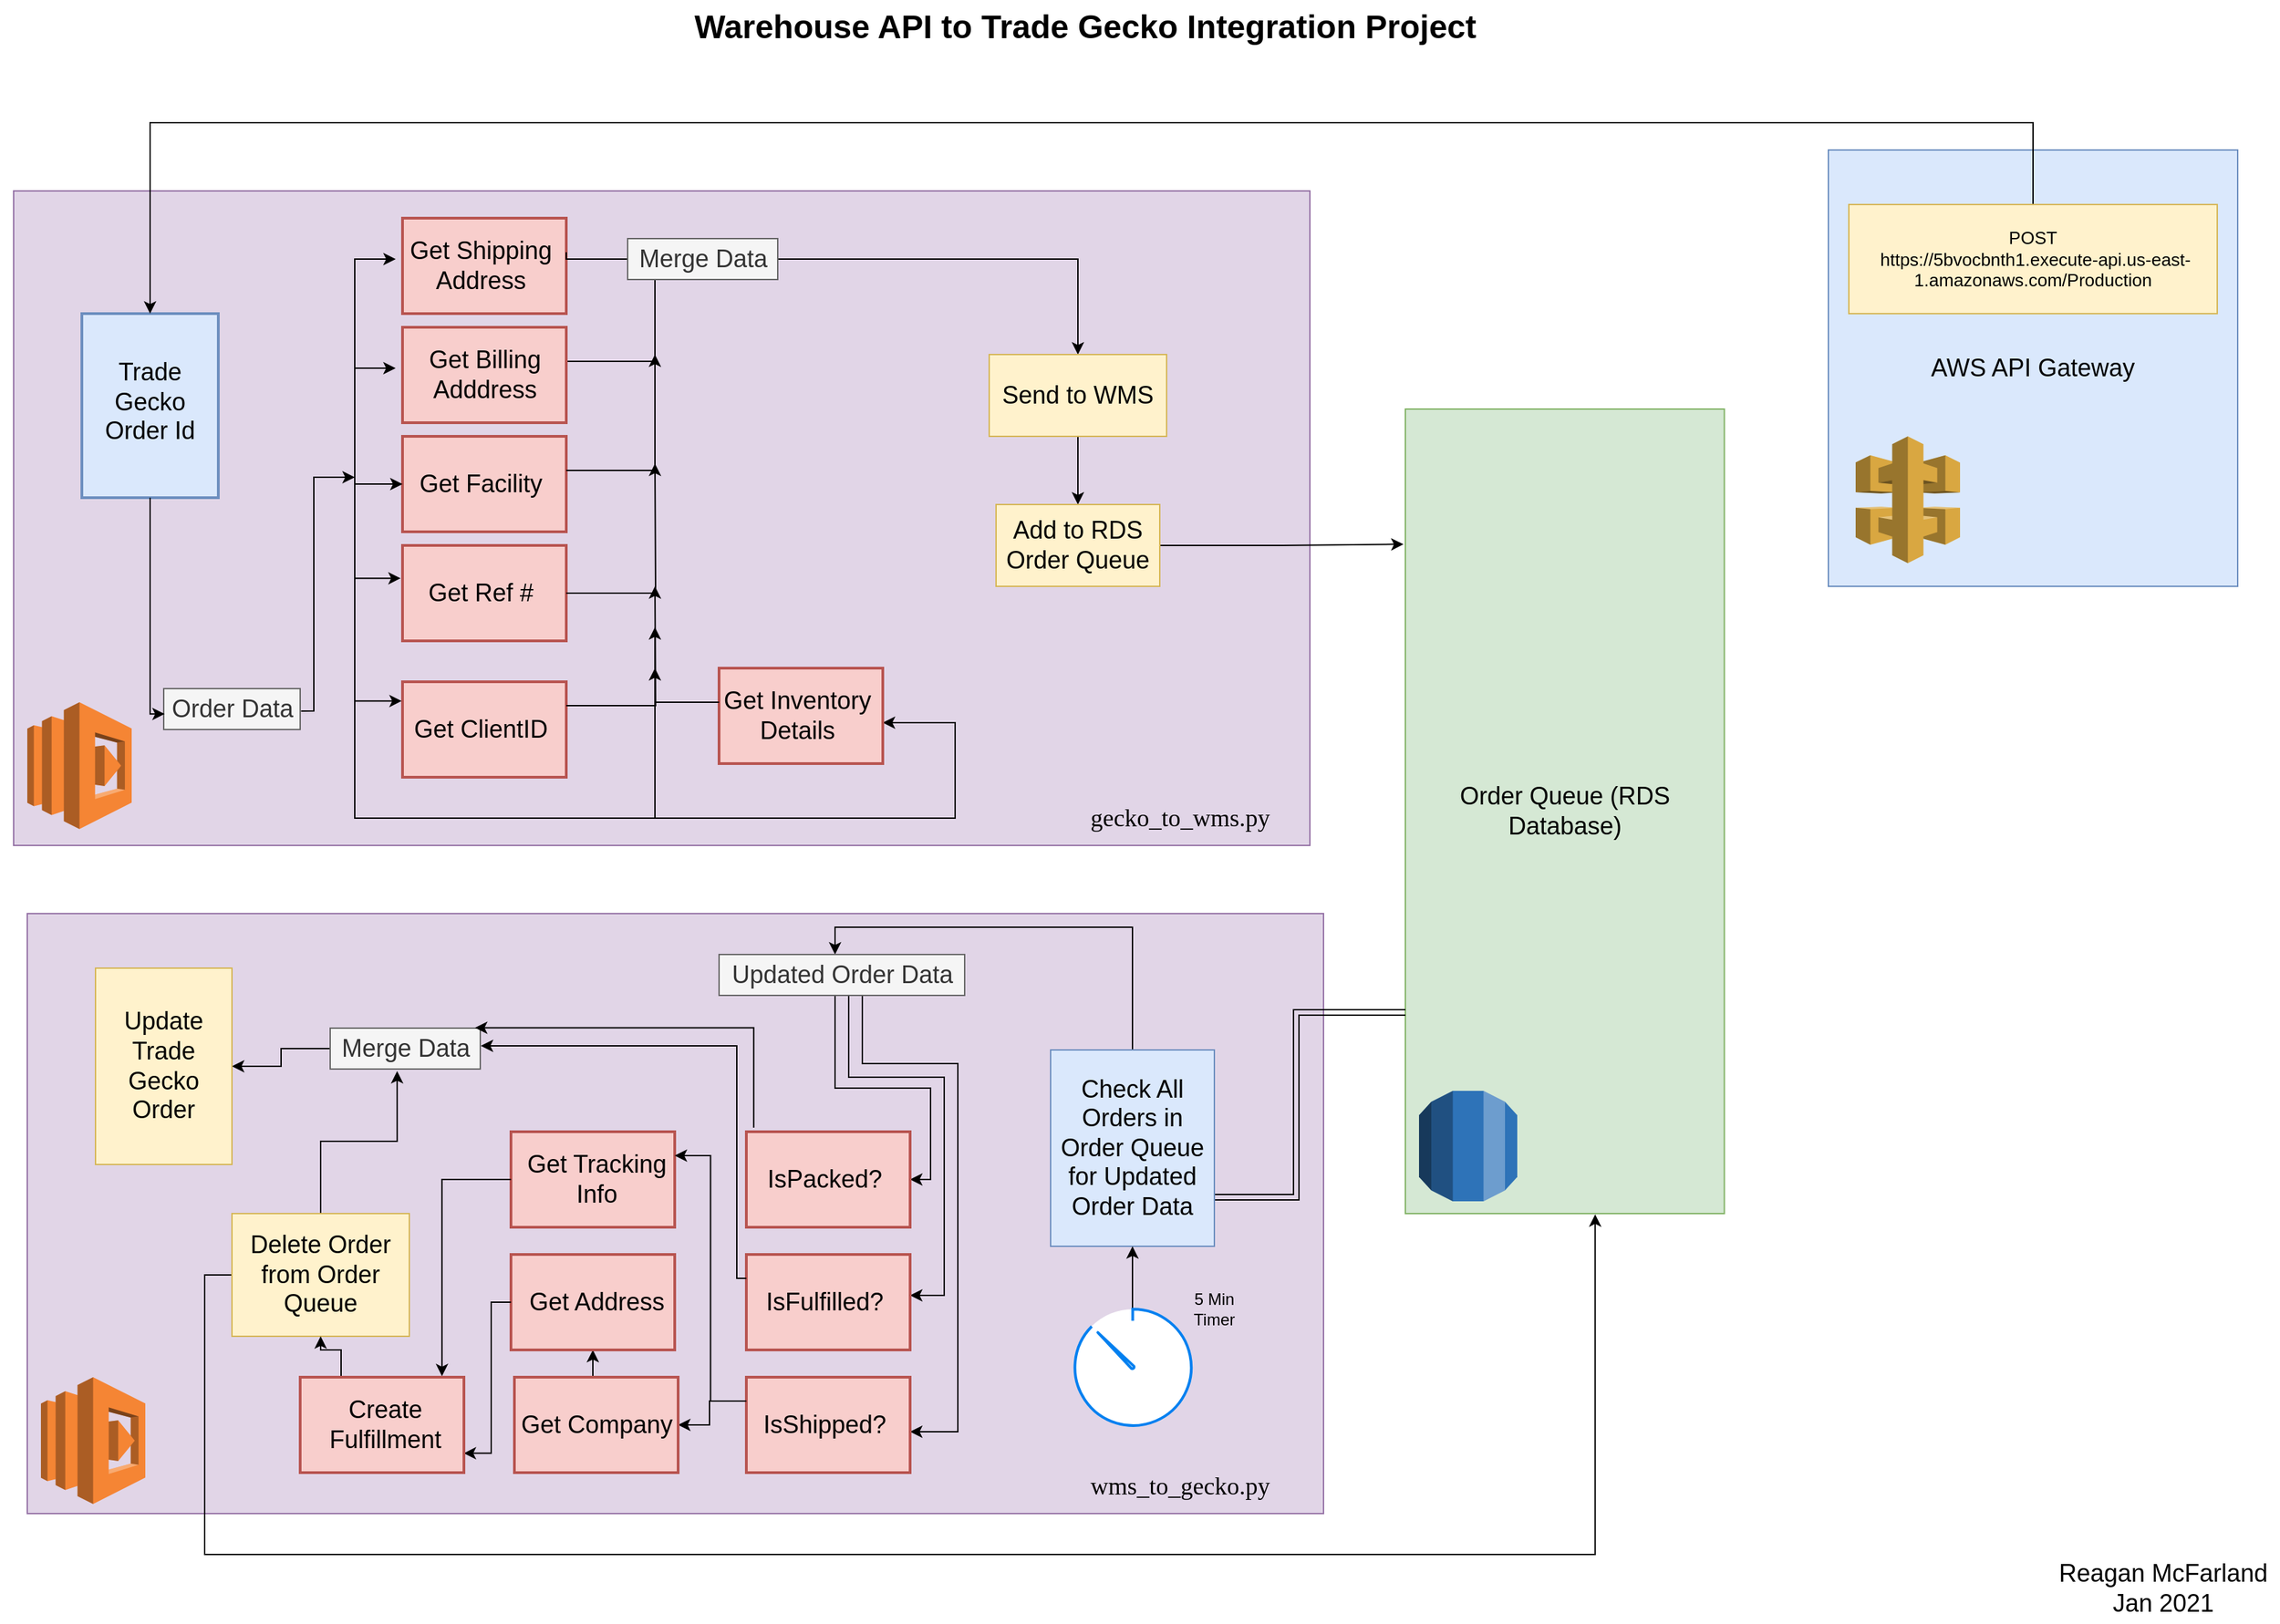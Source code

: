 <mxfile version="14.2.7" type="github">
  <diagram name="Page-1" id="74b105a0-9070-1c63-61bc-23e55f88626e">
    <mxGraphModel dx="2717" dy="1424" grid="1" gridSize="10" guides="1" tooltips="1" connect="1" arrows="1" fold="1" page="1" pageScale="1.5" pageWidth="1169" pageHeight="826" background="none" math="0" shadow="0">
      <root>
        <mxCell id="0" style=";html=1;" />
        <mxCell id="1" style=";html=1;" parent="0" />
        <mxCell id="s6PGtX4vNR4OUTEf41oU-1" value="&lt;font style=&quot;font-size: 18px&quot;&gt;AWS API Gateway&lt;/font&gt;" style="rounded=0;whiteSpace=wrap;html=1;fillColor=#dae8fc;strokeColor=#6c8ebf;" parent="1" vertex="1">
          <mxGeometry x="1420" y="150" width="300" height="320" as="geometry" />
        </mxCell>
        <mxCell id="TxjUfdbYysOVmEJLw3QY-95" value="" style="rounded=0;whiteSpace=wrap;html=1;fontSize=18;fillColor=#e1d5e7;strokeColor=#9673a6;" parent="1" vertex="1">
          <mxGeometry x="90" y="180" width="950" height="480" as="geometry" />
        </mxCell>
        <mxCell id="TxjUfdbYysOVmEJLw3QY-94" value="" style="rounded=0;whiteSpace=wrap;html=1;fontSize=18;fillColor=#e1d5e7;strokeColor=#9673a6;" parent="1" vertex="1">
          <mxGeometry x="100" y="710" width="950" height="440" as="geometry" />
        </mxCell>
        <mxCell id="10b056a9c633e61c-30" value="Warehouse API to Trade Gecko Integration Project" style="text;strokeColor=none;fillColor=none;html=1;fontSize=24;fontStyle=1;verticalAlign=middle;align=center;" parent="1" vertex="1">
          <mxGeometry x="80" y="40" width="1590" height="40" as="geometry" />
        </mxCell>
        <mxCell id="TxjUfdbYysOVmEJLw3QY-3" value="" style="group;fillColor=#dae8fc;strokeColor=#6c8ebf;" parent="1" vertex="1" connectable="0">
          <mxGeometry x="140" y="270" width="100" height="135" as="geometry" />
        </mxCell>
        <mxCell id="TxjUfdbYysOVmEJLw3QY-1" value="" style="strokeWidth=2;dashed=0;align=center;fontSize=18;shape=rect;fillColor=#dae8fc;verticalLabelPosition=bottom;verticalAlign=top;strokeColor=#6c8ebf;" parent="TxjUfdbYysOVmEJLw3QY-3" vertex="1">
          <mxGeometry width="100" height="135" as="geometry" />
        </mxCell>
        <mxCell id="TxjUfdbYysOVmEJLw3QY-2" value="Trade Gecko Order Id" style="text;html=1;strokeColor=none;fillColor=none;align=center;verticalAlign=middle;whiteSpace=wrap;rounded=0;fontSize=18;" parent="TxjUfdbYysOVmEJLw3QY-3" vertex="1">
          <mxGeometry y="50" width="100" height="30" as="geometry" />
        </mxCell>
        <mxCell id="TxjUfdbYysOVmEJLw3QY-8" value="" style="group" parent="1" vertex="1" connectable="0">
          <mxGeometry x="370" y="200" width="125" height="70" as="geometry" />
        </mxCell>
        <mxCell id="TxjUfdbYysOVmEJLw3QY-5" value="" style="strokeWidth=2;dashed=0;align=center;fontSize=8;shape=rect;fillColor=#f8cecc;verticalLabelPosition=bottom;verticalAlign=top;strokeColor=#b85450;" parent="TxjUfdbYysOVmEJLw3QY-8" vertex="1">
          <mxGeometry x="5" width="120" height="70" as="geometry" />
        </mxCell>
        <mxCell id="TxjUfdbYysOVmEJLw3QY-7" value="Get Shipping Address" style="text;html=1;strokeColor=none;fillColor=none;align=center;verticalAlign=middle;whiteSpace=wrap;rounded=0;fontSize=18;" parent="TxjUfdbYysOVmEJLw3QY-8" vertex="1">
          <mxGeometry y="25" width="125" height="20" as="geometry" />
        </mxCell>
        <mxCell id="TxjUfdbYysOVmEJLw3QY-13" value="" style="group" parent="1" vertex="1" connectable="0">
          <mxGeometry x="370" y="360" width="125" height="70" as="geometry" />
        </mxCell>
        <mxCell id="TxjUfdbYysOVmEJLw3QY-14" value="" style="strokeWidth=2;dashed=0;align=center;fontSize=8;shape=rect;fillColor=#f8cecc;verticalLabelPosition=bottom;verticalAlign=top;strokeColor=#b85450;" parent="TxjUfdbYysOVmEJLw3QY-13" vertex="1">
          <mxGeometry x="5" width="120" height="70" as="geometry" />
        </mxCell>
        <mxCell id="TxjUfdbYysOVmEJLw3QY-15" value="Get Facility" style="text;html=1;strokeColor=none;fillColor=none;align=center;verticalAlign=middle;whiteSpace=wrap;rounded=0;fontSize=18;" parent="TxjUfdbYysOVmEJLw3QY-13" vertex="1">
          <mxGeometry y="25" width="125" height="20" as="geometry" />
        </mxCell>
        <mxCell id="TxjUfdbYysOVmEJLw3QY-18" value="" style="group" parent="1" vertex="1" connectable="0">
          <mxGeometry x="370" y="440" width="125" height="70" as="geometry" />
        </mxCell>
        <mxCell id="TxjUfdbYysOVmEJLw3QY-19" value="" style="strokeWidth=2;dashed=0;align=center;fontSize=8;shape=rect;fillColor=#f8cecc;verticalLabelPosition=bottom;verticalAlign=top;strokeColor=#b85450;" parent="TxjUfdbYysOVmEJLw3QY-18" vertex="1">
          <mxGeometry x="5" width="120" height="70" as="geometry" />
        </mxCell>
        <mxCell id="TxjUfdbYysOVmEJLw3QY-20" value="Get Ref #" style="text;html=1;strokeColor=none;fillColor=none;align=center;verticalAlign=middle;whiteSpace=wrap;rounded=0;fontSize=18;" parent="TxjUfdbYysOVmEJLw3QY-18" vertex="1">
          <mxGeometry y="25" width="125" height="20" as="geometry" />
        </mxCell>
        <mxCell id="TxjUfdbYysOVmEJLw3QY-21" value="" style="group" parent="1" vertex="1" connectable="0">
          <mxGeometry x="500" y="540" width="1020" height="400" as="geometry" />
        </mxCell>
        <mxCell id="TxjUfdbYysOVmEJLw3QY-22" value="" style="strokeWidth=2;dashed=0;align=center;fontSize=8;shape=rect;fillColor=#f8cecc;verticalLabelPosition=bottom;verticalAlign=top;strokeColor=#b85450;" parent="TxjUfdbYysOVmEJLw3QY-21" vertex="1">
          <mxGeometry x="-125" width="120" height="70" as="geometry" />
        </mxCell>
        <mxCell id="TxjUfdbYysOVmEJLw3QY-23" value="Get ClientID" style="text;html=1;strokeColor=none;fillColor=none;align=center;verticalAlign=middle;whiteSpace=wrap;rounded=0;fontSize=18;" parent="TxjUfdbYysOVmEJLw3QY-21" vertex="1">
          <mxGeometry x="-130" y="25" width="125" height="20" as="geometry" />
        </mxCell>
        <mxCell id="nyMqHNhdqx7kvh5XnfFn-3" style="edgeStyle=orthogonalEdgeStyle;rounded=0;orthogonalLoop=1;jettySize=auto;html=1;fontSize=18;entryX=1;entryY=0.75;entryDx=0;entryDy=0;" parent="TxjUfdbYysOVmEJLw3QY-21" target="nyMqHNhdqx7kvh5XnfFn-2" edge="1">
          <mxGeometry relative="1" as="geometry">
            <mxPoint x="280" y="80" as="targetPoint" />
            <mxPoint x="60" y="90" as="sourcePoint" />
            <Array as="points">
              <mxPoint x="60" y="100" />
              <mxPoint x="280" y="100" />
              <mxPoint x="280" y="30" />
            </Array>
          </mxGeometry>
        </mxCell>
        <mxCell id="TxjUfdbYysOVmEJLw3QY-46" value="Order Queue (RDS Database)" style="rounded=0;whiteSpace=wrap;html=1;fontSize=18;fillColor=#d5e8d4;strokeColor=#82b366;" parent="TxjUfdbYysOVmEJLw3QY-21" vertex="1">
          <mxGeometry x="610" y="-200" width="233.77" height="590" as="geometry" />
        </mxCell>
        <mxCell id="s6PGtX4vNR4OUTEf41oU-12" value="" style="outlineConnect=0;dashed=0;verticalLabelPosition=bottom;verticalAlign=top;align=center;html=1;shape=mxgraph.aws3.rds;fillColor=#2E73B8;gradientColor=none;fontSize=13;" parent="TxjUfdbYysOVmEJLw3QY-21" vertex="1">
          <mxGeometry x="620" y="300" width="72" height="81" as="geometry" />
        </mxCell>
        <mxCell id="TxjUfdbYysOVmEJLw3QY-26" style="edgeStyle=orthogonalEdgeStyle;rounded=0;orthogonalLoop=1;jettySize=auto;html=1;fontSize=18;exitX=1.007;exitY=0.548;exitDx=0;exitDy=0;exitPerimeter=0;" parent="1" source="TxjUfdbYysOVmEJLw3QY-24" edge="1">
          <mxGeometry relative="1" as="geometry">
            <mxPoint x="340" y="390" as="targetPoint" />
            <Array as="points">
              <mxPoint x="310" y="561" />
              <mxPoint x="310" y="390" />
            </Array>
          </mxGeometry>
        </mxCell>
        <mxCell id="TxjUfdbYysOVmEJLw3QY-24" value="Order Data" style="text;html=1;align=center;verticalAlign=middle;resizable=0;points=[];autosize=1;fontSize=18;fillColor=#f5f5f5;strokeColor=#666666;fontColor=#333333;" parent="1" vertex="1">
          <mxGeometry x="200" y="545" width="100" height="30" as="geometry" />
        </mxCell>
        <mxCell id="TxjUfdbYysOVmEJLw3QY-27" style="edgeStyle=orthogonalEdgeStyle;rounded=0;orthogonalLoop=1;jettySize=auto;html=1;fontSize=18;entryX=-0.042;entryY=0.429;entryDx=0;entryDy=0;entryPerimeter=0;" parent="1" target="TxjUfdbYysOVmEJLw3QY-10" edge="1">
          <mxGeometry relative="1" as="geometry">
            <mxPoint x="370" y="310" as="targetPoint" />
            <mxPoint x="340" y="230" as="sourcePoint" />
            <Array as="points">
              <mxPoint x="340" y="310" />
            </Array>
          </mxGeometry>
        </mxCell>
        <mxCell id="TxjUfdbYysOVmEJLw3QY-28" style="edgeStyle=orthogonalEdgeStyle;rounded=0;orthogonalLoop=1;jettySize=auto;html=1;fontSize=18;" parent="1" edge="1">
          <mxGeometry relative="1" as="geometry">
            <mxPoint x="375" y="395" as="targetPoint" />
            <mxPoint x="340" y="300.0" as="sourcePoint" />
            <Array as="points">
              <mxPoint x="340" y="395" />
              <mxPoint x="375" y="395" />
            </Array>
          </mxGeometry>
        </mxCell>
        <mxCell id="TxjUfdbYysOVmEJLw3QY-29" style="edgeStyle=orthogonalEdgeStyle;rounded=0;orthogonalLoop=1;jettySize=auto;html=1;fontSize=18;entryX=0.029;entryY=-0.046;entryDx=0;entryDy=0;entryPerimeter=0;" parent="1" target="TxjUfdbYysOVmEJLw3QY-20" edge="1">
          <mxGeometry relative="1" as="geometry">
            <mxPoint x="370.0" y="465" as="targetPoint" />
            <mxPoint x="340" y="390.0" as="sourcePoint" />
            <Array as="points">
              <mxPoint x="340" y="464" />
            </Array>
          </mxGeometry>
        </mxCell>
        <mxCell id="TxjUfdbYysOVmEJLw3QY-30" style="edgeStyle=orthogonalEdgeStyle;rounded=0;orthogonalLoop=1;jettySize=auto;html=1;fontSize=18;entryX=-0.005;entryY=0.201;entryDx=0;entryDy=0;entryPerimeter=0;" parent="1" target="TxjUfdbYysOVmEJLw3QY-22" edge="1">
          <mxGeometry relative="1" as="geometry">
            <mxPoint x="370.0" y="535" as="targetPoint" />
            <mxPoint x="340" y="460.0" as="sourcePoint" />
            <Array as="points">
              <mxPoint x="340" y="554" />
            </Array>
          </mxGeometry>
        </mxCell>
        <mxCell id="TxjUfdbYysOVmEJLw3QY-31" style="edgeStyle=orthogonalEdgeStyle;rounded=0;orthogonalLoop=1;jettySize=auto;html=1;fontSize=18;" parent="1" edge="1">
          <mxGeometry relative="1" as="geometry">
            <mxPoint x="560" y="530" as="targetPoint" />
            <mxPoint x="340" y="530.0" as="sourcePoint" />
            <Array as="points">
              <mxPoint x="340" y="640" />
              <mxPoint x="560" y="640" />
            </Array>
          </mxGeometry>
        </mxCell>
        <mxCell id="TxjUfdbYysOVmEJLw3QY-32" style="edgeStyle=orthogonalEdgeStyle;rounded=0;orthogonalLoop=1;jettySize=auto;html=1;exitX=1;exitY=0.25;exitDx=0;exitDy=0;fontSize=18;" parent="1" source="TxjUfdbYysOVmEJLw3QY-22" edge="1">
          <mxGeometry relative="1" as="geometry">
            <mxPoint x="560" y="470" as="targetPoint" />
          </mxGeometry>
        </mxCell>
        <mxCell id="TxjUfdbYysOVmEJLw3QY-33" style="edgeStyle=orthogonalEdgeStyle;rounded=0;orthogonalLoop=1;jettySize=auto;html=1;exitX=1;exitY=0.5;exitDx=0;exitDy=0;fontSize=18;" parent="1" source="TxjUfdbYysOVmEJLw3QY-20" edge="1">
          <mxGeometry relative="1" as="geometry">
            <mxPoint x="560" y="380" as="targetPoint" />
          </mxGeometry>
        </mxCell>
        <mxCell id="TxjUfdbYysOVmEJLw3QY-34" style="edgeStyle=orthogonalEdgeStyle;rounded=0;orthogonalLoop=1;jettySize=auto;html=1;exitX=1;exitY=0;exitDx=0;exitDy=0;fontSize=18;" parent="1" source="TxjUfdbYysOVmEJLw3QY-15" edge="1">
          <mxGeometry relative="1" as="geometry">
            <mxPoint x="560" y="300" as="targetPoint" />
            <Array as="points">
              <mxPoint x="560" y="385" />
            </Array>
          </mxGeometry>
        </mxCell>
        <mxCell id="TxjUfdbYysOVmEJLw3QY-35" style="edgeStyle=orthogonalEdgeStyle;rounded=0;orthogonalLoop=1;jettySize=auto;html=1;exitX=1;exitY=0;exitDx=0;exitDy=0;fontSize=18;" parent="1" source="TxjUfdbYysOVmEJLw3QY-11" edge="1">
          <mxGeometry relative="1" as="geometry">
            <mxPoint x="560" y="230" as="targetPoint" />
            <Array as="points">
              <mxPoint x="560" y="305" />
            </Array>
          </mxGeometry>
        </mxCell>
        <mxCell id="TxjUfdbYysOVmEJLw3QY-36" style="edgeStyle=orthogonalEdgeStyle;rounded=0;orthogonalLoop=1;jettySize=auto;html=1;exitX=1;exitY=0;exitDx=0;exitDy=0;fontSize=18;" parent="1" source="TxjUfdbYysOVmEJLw3QY-7" edge="1">
          <mxGeometry relative="1" as="geometry">
            <mxPoint x="560" y="230" as="targetPoint" />
            <Array as="points">
              <mxPoint x="495" y="230" />
            </Array>
          </mxGeometry>
        </mxCell>
        <mxCell id="TxjUfdbYysOVmEJLw3QY-38" style="edgeStyle=orthogonalEdgeStyle;rounded=0;orthogonalLoop=1;jettySize=auto;html=1;fontSize=18;entryX=0.5;entryY=0;entryDx=0;entryDy=0;" parent="1" source="TxjUfdbYysOVmEJLw3QY-37" target="TxjUfdbYysOVmEJLw3QY-39" edge="1">
          <mxGeometry relative="1" as="geometry">
            <mxPoint x="782" y="304" as="targetPoint" />
          </mxGeometry>
        </mxCell>
        <mxCell id="TxjUfdbYysOVmEJLw3QY-37" value="Merge Data" style="text;html=1;align=center;verticalAlign=middle;resizable=0;points=[];autosize=1;fontSize=18;fillColor=#f5f5f5;strokeColor=#666666;fontColor=#333333;" parent="1" vertex="1">
          <mxGeometry x="540" y="215" width="110" height="30" as="geometry" />
        </mxCell>
        <mxCell id="TxjUfdbYysOVmEJLw3QY-43" style="edgeStyle=orthogonalEdgeStyle;rounded=0;orthogonalLoop=1;jettySize=auto;html=1;fontSize=18;entryX=0.5;entryY=0;entryDx=0;entryDy=0;" parent="1" source="TxjUfdbYysOVmEJLw3QY-39" target="TxjUfdbYysOVmEJLw3QY-42" edge="1">
          <mxGeometry relative="1" as="geometry">
            <mxPoint x="847" y="384" as="targetPoint" />
          </mxGeometry>
        </mxCell>
        <mxCell id="TxjUfdbYysOVmEJLw3QY-39" value="Send to WMS" style="rounded=0;whiteSpace=wrap;html=1;fontSize=18;fillColor=#fff2cc;strokeColor=#d6b656;" parent="1" vertex="1">
          <mxGeometry x="805" y="300" width="130" height="60" as="geometry" />
        </mxCell>
        <mxCell id="s6PGtX4vNR4OUTEf41oU-18" style="edgeStyle=orthogonalEdgeStyle;rounded=0;orthogonalLoop=1;jettySize=auto;html=1;exitX=1;exitY=0.5;exitDx=0;exitDy=0;entryX=-0.006;entryY=0.168;entryDx=0;entryDy=0;entryPerimeter=0;fontSize=13;" parent="1" source="TxjUfdbYysOVmEJLw3QY-42" target="TxjUfdbYysOVmEJLw3QY-46" edge="1">
          <mxGeometry relative="1" as="geometry" />
        </mxCell>
        <mxCell id="TxjUfdbYysOVmEJLw3QY-42" value="Add to RDS Order Queue" style="rounded=0;whiteSpace=wrap;html=1;fontSize=18;fillColor=#fff2cc;strokeColor=#d6b656;" parent="1" vertex="1">
          <mxGeometry x="810" y="410" width="120" height="60" as="geometry" />
        </mxCell>
        <mxCell id="TxjUfdbYysOVmEJLw3QY-53" style="edgeStyle=orthogonalEdgeStyle;rounded=0;orthogonalLoop=1;jettySize=auto;html=1;exitX=0.5;exitY=1;exitDx=0;exitDy=0;fontSize=18;" parent="1" source="TxjUfdbYysOVmEJLw3QY-47" target="TxjUfdbYysOVmEJLw3QY-52" edge="1">
          <mxGeometry relative="1" as="geometry">
            <Array as="points">
              <mxPoint x="910" y="720" />
              <mxPoint x="692" y="720" />
            </Array>
          </mxGeometry>
        </mxCell>
        <mxCell id="s6PGtX4vNR4OUTEf41oU-19" style="edgeStyle=orthogonalEdgeStyle;rounded=0;orthogonalLoop=1;jettySize=auto;html=1;exitX=1;exitY=0.75;exitDx=0;exitDy=0;entryX=0;entryY=0.75;entryDx=0;entryDy=0;fontSize=13;shape=link;" parent="1" source="TxjUfdbYysOVmEJLw3QY-47" target="TxjUfdbYysOVmEJLw3QY-46" edge="1">
          <mxGeometry relative="1" as="geometry">
            <Array as="points">
              <mxPoint x="1030" y="918" />
              <mxPoint x="1030" y="783" />
            </Array>
          </mxGeometry>
        </mxCell>
        <mxCell id="TxjUfdbYysOVmEJLw3QY-47" value="Check All Orders in Order Queue for Updated Order Data" style="rounded=0;whiteSpace=wrap;html=1;fontSize=18;strokeColor=#6c8ebf;fillColor=#dae8fc;" parent="1" vertex="1">
          <mxGeometry x="850" y="810" width="120" height="144" as="geometry" />
        </mxCell>
        <mxCell id="TxjUfdbYysOVmEJLw3QY-51" style="edgeStyle=orthogonalEdgeStyle;rounded=0;orthogonalLoop=1;jettySize=auto;html=1;exitX=0.5;exitY=1;exitDx=0;exitDy=0;fontSize=18;entryX=0.007;entryY=0.619;entryDx=0;entryDy=0;entryPerimeter=0;" parent="1" source="TxjUfdbYysOVmEJLw3QY-1" target="TxjUfdbYysOVmEJLw3QY-24" edge="1">
          <mxGeometry relative="1" as="geometry">
            <mxPoint x="239" y="570" as="targetPoint" />
            <Array as="points">
              <mxPoint x="190" y="564" />
            </Array>
          </mxGeometry>
        </mxCell>
        <mxCell id="TxjUfdbYysOVmEJLw3QY-66" style="edgeStyle=orthogonalEdgeStyle;rounded=0;orthogonalLoop=1;jettySize=auto;html=1;entryX=1;entryY=0.5;entryDx=0;entryDy=0;fontSize=18;" parent="1" source="TxjUfdbYysOVmEJLw3QY-52" target="TxjUfdbYysOVmEJLw3QY-56" edge="1">
          <mxGeometry relative="1" as="geometry">
            <Array as="points">
              <mxPoint x="692" y="838" />
              <mxPoint x="762" y="838" />
              <mxPoint x="762" y="905" />
            </Array>
          </mxGeometry>
        </mxCell>
        <mxCell id="TxjUfdbYysOVmEJLw3QY-68" style="edgeStyle=orthogonalEdgeStyle;rounded=0;orthogonalLoop=1;jettySize=auto;html=1;entryX=1;entryY=0.25;entryDx=0;entryDy=0;fontSize=18;" parent="1" source="TxjUfdbYysOVmEJLw3QY-52" target="TxjUfdbYysOVmEJLw3QY-60" edge="1">
          <mxGeometry relative="1" as="geometry">
            <Array as="points">
              <mxPoint x="702" y="830" />
              <mxPoint x="772" y="830" />
              <mxPoint x="772" y="990" />
            </Array>
          </mxGeometry>
        </mxCell>
        <mxCell id="TxjUfdbYysOVmEJLw3QY-69" style="edgeStyle=orthogonalEdgeStyle;rounded=0;orthogonalLoop=1;jettySize=auto;html=1;entryX=1;entryY=0.75;entryDx=0;entryDy=0;fontSize=18;" parent="1" source="TxjUfdbYysOVmEJLw3QY-52" target="TxjUfdbYysOVmEJLw3QY-65" edge="1">
          <mxGeometry relative="1" as="geometry">
            <Array as="points">
              <mxPoint x="712" y="820" />
              <mxPoint x="782" y="820" />
              <mxPoint x="782" y="1090" />
            </Array>
          </mxGeometry>
        </mxCell>
        <mxCell id="TxjUfdbYysOVmEJLw3QY-52" value="Updated Order Data" style="text;html=1;align=center;verticalAlign=middle;resizable=0;points=[];autosize=1;fontSize=18;fillColor=#f5f5f5;strokeColor=#666666;fontColor=#333333;" parent="1" vertex="1">
          <mxGeometry x="607" y="740" width="180" height="30" as="geometry" />
        </mxCell>
        <mxCell id="TxjUfdbYysOVmEJLw3QY-54" value="" style="group" parent="1" vertex="1" connectable="0">
          <mxGeometry x="622" y="870" width="125" height="70" as="geometry" />
        </mxCell>
        <mxCell id="TxjUfdbYysOVmEJLw3QY-55" value="" style="strokeWidth=2;dashed=0;align=center;fontSize=8;shape=rect;fillColor=#f8cecc;verticalLabelPosition=bottom;verticalAlign=top;strokeColor=#b85450;" parent="TxjUfdbYysOVmEJLw3QY-54" vertex="1">
          <mxGeometry x="5" width="120" height="70" as="geometry" />
        </mxCell>
        <mxCell id="TxjUfdbYysOVmEJLw3QY-56" value="IsPacked?" style="text;html=1;strokeColor=none;fillColor=none;align=center;verticalAlign=middle;whiteSpace=wrap;rounded=0;fontSize=18;" parent="TxjUfdbYysOVmEJLw3QY-54" vertex="1">
          <mxGeometry y="25" width="125" height="20" as="geometry" />
        </mxCell>
        <mxCell id="TxjUfdbYysOVmEJLw3QY-58" value="" style="group" parent="1" vertex="1" connectable="0">
          <mxGeometry x="622" y="960" width="125" height="70" as="geometry" />
        </mxCell>
        <mxCell id="TxjUfdbYysOVmEJLw3QY-59" value="" style="strokeWidth=2;dashed=0;align=center;fontSize=8;shape=rect;fillColor=#f8cecc;verticalLabelPosition=bottom;verticalAlign=top;strokeColor=#b85450;" parent="TxjUfdbYysOVmEJLw3QY-58" vertex="1">
          <mxGeometry x="5" width="120" height="70" as="geometry" />
        </mxCell>
        <mxCell id="TxjUfdbYysOVmEJLw3QY-60" value="IsFulfilled?" style="text;html=1;strokeColor=none;fillColor=none;align=center;verticalAlign=middle;whiteSpace=wrap;rounded=0;fontSize=18;" parent="TxjUfdbYysOVmEJLw3QY-58" vertex="1">
          <mxGeometry y="25" width="125" height="20" as="geometry" />
        </mxCell>
        <mxCell id="TxjUfdbYysOVmEJLw3QY-63" value="" style="group" parent="1" vertex="1" connectable="0">
          <mxGeometry x="622" y="1050" width="125" height="70" as="geometry" />
        </mxCell>
        <mxCell id="TxjUfdbYysOVmEJLw3QY-64" value="" style="strokeWidth=2;dashed=0;align=center;fontSize=8;shape=rect;fillColor=#f8cecc;verticalLabelPosition=bottom;verticalAlign=top;strokeColor=#b85450;" parent="TxjUfdbYysOVmEJLw3QY-63" vertex="1">
          <mxGeometry x="5" width="120" height="70" as="geometry" />
        </mxCell>
        <mxCell id="TxjUfdbYysOVmEJLw3QY-65" value="IsShipped?" style="text;html=1;strokeColor=none;fillColor=none;align=center;verticalAlign=middle;whiteSpace=wrap;rounded=0;fontSize=18;" parent="TxjUfdbYysOVmEJLw3QY-63" vertex="1">
          <mxGeometry y="25" width="125" height="20" as="geometry" />
        </mxCell>
        <mxCell id="TxjUfdbYysOVmEJLw3QY-72" value="" style="group" parent="1" vertex="1" connectable="0">
          <mxGeometry x="449.5" y="870" width="127.5" height="70" as="geometry" />
        </mxCell>
        <mxCell id="TxjUfdbYysOVmEJLw3QY-73" value="" style="strokeWidth=2;dashed=0;align=center;fontSize=8;shape=rect;fillColor=#f8cecc;verticalLabelPosition=bottom;verticalAlign=top;strokeColor=#b85450;" parent="TxjUfdbYysOVmEJLw3QY-72" vertex="1">
          <mxGeometry x="5" width="120" height="70" as="geometry" />
        </mxCell>
        <mxCell id="TxjUfdbYysOVmEJLw3QY-74" value="Get Tracking Info" style="text;html=1;strokeColor=none;fillColor=none;align=center;verticalAlign=middle;whiteSpace=wrap;rounded=0;fontSize=18;" parent="TxjUfdbYysOVmEJLw3QY-72" vertex="1">
          <mxGeometry x="5" y="25" width="125" height="20" as="geometry" />
        </mxCell>
        <mxCell id="TxjUfdbYysOVmEJLw3QY-75" style="edgeStyle=orthogonalEdgeStyle;rounded=0;orthogonalLoop=1;jettySize=auto;html=1;entryX=1;entryY=0.5;entryDx=0;entryDy=0;fontSize=18;exitX=0;exitY=0.25;exitDx=0;exitDy=0;" parent="1" source="TxjUfdbYysOVmEJLw3QY-64" edge="1">
          <mxGeometry relative="1" as="geometry">
            <mxPoint x="577" y="1085" as="targetPoint" />
            <mxPoint x="622" y="1070" as="sourcePoint" />
            <Array as="points">
              <mxPoint x="600" y="1068" />
              <mxPoint x="600" y="1085" />
            </Array>
          </mxGeometry>
        </mxCell>
        <mxCell id="s6PGtX4vNR4OUTEf41oU-16" style="edgeStyle=orthogonalEdgeStyle;rounded=0;orthogonalLoop=1;jettySize=auto;html=1;fontSize=13;" parent="1" source="TxjUfdbYysOVmEJLw3QY-81" target="s6PGtX4vNR4OUTEf41oU-15" edge="1">
          <mxGeometry relative="1" as="geometry" />
        </mxCell>
        <mxCell id="TxjUfdbYysOVmEJLw3QY-81" value="Merge Data" style="text;html=1;align=center;verticalAlign=middle;resizable=0;points=[];autosize=1;fontSize=18;fillColor=#f5f5f5;strokeColor=#666666;fontColor=#333333;" parent="1" vertex="1">
          <mxGeometry x="322" y="794" width="110" height="30" as="geometry" />
        </mxCell>
        <mxCell id="TxjUfdbYysOVmEJLw3QY-82" style="edgeStyle=orthogonalEdgeStyle;rounded=0;orthogonalLoop=1;jettySize=auto;html=1;entryX=0.965;entryY=-0.01;entryDx=0;entryDy=0;entryPerimeter=0;fontSize=18;exitX=0.045;exitY=-0.043;exitDx=0;exitDy=0;exitPerimeter=0;" parent="1" source="TxjUfdbYysOVmEJLw3QY-55" target="TxjUfdbYysOVmEJLw3QY-81" edge="1">
          <mxGeometry relative="1" as="geometry">
            <mxPoint x="670" y="870" as="sourcePoint" />
            <Array as="points">
              <mxPoint x="632" y="794" />
            </Array>
          </mxGeometry>
        </mxCell>
        <mxCell id="TxjUfdbYysOVmEJLw3QY-83" style="edgeStyle=orthogonalEdgeStyle;rounded=0;orthogonalLoop=1;jettySize=auto;html=1;exitX=0;exitY=0.25;exitDx=0;exitDy=0;entryX=1.004;entryY=0.421;entryDx=0;entryDy=0;entryPerimeter=0;fontSize=18;" parent="1" source="TxjUfdbYysOVmEJLw3QY-59" target="TxjUfdbYysOVmEJLw3QY-81" edge="1">
          <mxGeometry relative="1" as="geometry">
            <Array as="points">
              <mxPoint x="620" y="977" />
              <mxPoint x="620" y="807" />
              <mxPoint x="432" y="807" />
            </Array>
          </mxGeometry>
        </mxCell>
        <mxCell id="TxjUfdbYysOVmEJLw3QY-86" value="Reagan McFarland&lt;br&gt;Jan 2021" style="text;html=1;align=center;verticalAlign=middle;resizable=0;points=[];autosize=1;fontSize=18;" parent="1" vertex="1">
          <mxGeometry x="1580" y="1180" width="170" height="50" as="geometry" />
        </mxCell>
        <mxCell id="TxjUfdbYysOVmEJLw3QY-99" value="gecko_to_wms.py" style="text;html=1;strokeColor=none;fillColor=none;align=center;verticalAlign=middle;whiteSpace=wrap;rounded=0;fontSize=18;fontStyle=0;fontFamily=Lucida Console;" parent="1" vertex="1">
          <mxGeometry x="840" y="630" width="210" height="20" as="geometry" />
        </mxCell>
        <mxCell id="TxjUfdbYysOVmEJLw3QY-101" value="wms_to_gecko.py" style="text;html=1;strokeColor=none;fillColor=none;align=center;verticalAlign=middle;whiteSpace=wrap;rounded=0;fontSize=18;fontStyle=0;fontFamily=Lucida Console;" parent="1" vertex="1">
          <mxGeometry x="840" y="1120" width="210" height="20" as="geometry" />
        </mxCell>
        <mxCell id="TxjUfdbYysOVmEJLw3QY-11" value="Get Billing Address" style="text;html=1;strokeColor=none;fillColor=none;align=center;verticalAlign=middle;whiteSpace=wrap;rounded=0;fontSize=18;" parent="1" vertex="1">
          <mxGeometry x="370" y="300" width="125" height="20" as="geometry" />
        </mxCell>
        <mxCell id="TxjUfdbYysOVmEJLw3QY-10" value="" style="strokeWidth=2;dashed=0;align=center;fontSize=8;shape=rect;fillColor=#f8cecc;verticalLabelPosition=bottom;verticalAlign=top;strokeColor=#b85450;" parent="1" vertex="1">
          <mxGeometry x="375" y="280" width="120" height="70" as="geometry" />
        </mxCell>
        <mxCell id="TxjUfdbYysOVmEJLw3QY-102" value="Get Billing Adddress" style="text;html=1;strokeColor=none;fillColor=none;align=center;verticalAlign=middle;whiteSpace=wrap;rounded=0;fontSize=18;" parent="1" vertex="1">
          <mxGeometry x="372.5" y="305" width="125" height="20" as="geometry" />
        </mxCell>
        <mxCell id="nyMqHNhdqx7kvh5XnfFn-1" value="" style="strokeWidth=2;dashed=0;align=center;fontSize=8;shape=rect;fillColor=#f8cecc;verticalLabelPosition=bottom;verticalAlign=top;strokeColor=#b85450;" parent="1" vertex="1">
          <mxGeometry x="607" y="530" width="120" height="70" as="geometry" />
        </mxCell>
        <mxCell id="nyMqHNhdqx7kvh5XnfFn-2" value="Get Inventory Details" style="text;html=1;strokeColor=none;fillColor=none;align=center;verticalAlign=middle;whiteSpace=wrap;rounded=0;fontSize=18;" parent="1" vertex="1">
          <mxGeometry x="602" y="555" width="125" height="20" as="geometry" />
        </mxCell>
        <mxCell id="nyMqHNhdqx7kvh5XnfFn-5" style="edgeStyle=orthogonalEdgeStyle;rounded=0;orthogonalLoop=1;jettySize=auto;html=1;fontSize=18;" parent="1" edge="1">
          <mxGeometry relative="1" as="geometry">
            <mxPoint x="560" y="500" as="targetPoint" />
            <mxPoint x="607" y="555" as="sourcePoint" />
            <Array as="points">
              <mxPoint x="560" y="555" />
            </Array>
          </mxGeometry>
        </mxCell>
        <mxCell id="s6PGtX4vNR4OUTEf41oU-3" style="edgeStyle=orthogonalEdgeStyle;rounded=0;orthogonalLoop=1;jettySize=auto;html=1;entryX=0;entryY=0.25;entryDx=0;entryDy=0;" parent="1" target="TxjUfdbYysOVmEJLw3QY-7" edge="1">
          <mxGeometry relative="1" as="geometry">
            <mxPoint x="340" y="230.167" as="targetPoint" />
            <mxPoint x="340" y="260" as="sourcePoint" />
            <Array as="points">
              <mxPoint x="340" y="230" />
            </Array>
          </mxGeometry>
        </mxCell>
        <mxCell id="s6PGtX4vNR4OUTEf41oU-5" style="edgeStyle=orthogonalEdgeStyle;rounded=0;orthogonalLoop=1;jettySize=auto;html=1;entryX=0.5;entryY=1;entryDx=0;entryDy=0;" parent="1" source="s6PGtX4vNR4OUTEf41oU-4" target="TxjUfdbYysOVmEJLw3QY-47" edge="1">
          <mxGeometry relative="1" as="geometry" />
        </mxCell>
        <mxCell id="s6PGtX4vNR4OUTEf41oU-4" value="" style="html=1;verticalLabelPosition=bottom;align=center;labelBackgroundColor=#ffffff;verticalAlign=top;strokeWidth=2;strokeColor=#0080F0;shadow=0;dashed=0;shape=mxgraph.ios7.icons.gauge;" parent="1" vertex="1">
          <mxGeometry x="863.72" y="1000" width="92.57" height="90" as="geometry" />
        </mxCell>
        <mxCell id="s6PGtX4vNR4OUTEf41oU-6" value="5 Min Timer" style="text;html=1;strokeColor=none;fillColor=none;align=center;verticalAlign=middle;whiteSpace=wrap;rounded=0;" parent="1" vertex="1">
          <mxGeometry x="950" y="990" width="40" height="20" as="geometry" />
        </mxCell>
        <mxCell id="s6PGtX4vNR4OUTEf41oU-9" style="edgeStyle=orthogonalEdgeStyle;rounded=0;orthogonalLoop=1;jettySize=auto;html=1;exitX=0.5;exitY=0;exitDx=0;exitDy=0;entryX=0.5;entryY=0;entryDx=0;entryDy=0;fontSize=13;" parent="1" source="s6PGtX4vNR4OUTEf41oU-8" target="TxjUfdbYysOVmEJLw3QY-1" edge="1">
          <mxGeometry relative="1" as="geometry">
            <Array as="points">
              <mxPoint x="1570" y="130" />
              <mxPoint x="190" y="130" />
            </Array>
          </mxGeometry>
        </mxCell>
        <mxCell id="s6PGtX4vNR4OUTEf41oU-8" value="POST&lt;br&gt;&amp;nbsp;https://5bvocbnth1.execute-api.us-east-1.amazonaws.com/Production" style="rounded=0;whiteSpace=wrap;html=1;fillColor=#fff2cc;strokeColor=#d6b656;fontSize=13;" parent="1" vertex="1">
          <mxGeometry x="1435" y="190" width="270" height="80" as="geometry" />
        </mxCell>
        <mxCell id="s6PGtX4vNR4OUTEf41oU-13" value="" style="outlineConnect=0;dashed=0;verticalLabelPosition=bottom;verticalAlign=top;align=center;html=1;shape=mxgraph.aws3.lambda;fillColor=#F58534;gradientColor=none;fontSize=13;" parent="1" vertex="1">
          <mxGeometry x="100" y="555" width="76.5" height="93" as="geometry" />
        </mxCell>
        <mxCell id="s6PGtX4vNR4OUTEf41oU-14" value="" style="outlineConnect=0;dashed=0;verticalLabelPosition=bottom;verticalAlign=top;align=center;html=1;shape=mxgraph.aws3.lambda;fillColor=#F58534;gradientColor=none;fontSize=13;" parent="1" vertex="1">
          <mxGeometry x="110" y="1050" width="76.5" height="93" as="geometry" />
        </mxCell>
        <mxCell id="s6PGtX4vNR4OUTEf41oU-15" value="Update &lt;br&gt;Trade &lt;br&gt;Gecko &lt;br&gt;Order" style="rounded=0;whiteSpace=wrap;html=1;fontSize=18;fillColor=#fff2cc;strokeColor=#d6b656;" parent="1" vertex="1">
          <mxGeometry x="150" y="750" width="100" height="144" as="geometry" />
        </mxCell>
        <mxCell id="s6PGtX4vNR4OUTEf41oU-11" value="" style="outlineConnect=0;dashed=0;verticalLabelPosition=bottom;verticalAlign=top;align=center;html=1;shape=mxgraph.aws3.api_gateway;fillColor=#D9A741;gradientColor=none;fontSize=13;" parent="1" vertex="1">
          <mxGeometry x="1440" y="360" width="76.5" height="93" as="geometry" />
        </mxCell>
        <mxCell id="s6PGtX4vNR4OUTEf41oU-25" style="edgeStyle=orthogonalEdgeStyle;rounded=0;orthogonalLoop=1;jettySize=auto;html=1;exitX=0;exitY=0.5;exitDx=0;exitDy=0;entryX=0.595;entryY=1.001;entryDx=0;entryDy=0;entryPerimeter=0;fontSize=13;" parent="1" source="s6PGtX4vNR4OUTEf41oU-21" target="TxjUfdbYysOVmEJLw3QY-46" edge="1">
          <mxGeometry relative="1" as="geometry">
            <Array as="points">
              <mxPoint x="230" y="975" />
              <mxPoint x="230" y="1180" />
              <mxPoint x="1249" y="1180" />
            </Array>
          </mxGeometry>
        </mxCell>
        <mxCell id="s6PGtX4vNR4OUTEf41oU-26" style="edgeStyle=orthogonalEdgeStyle;rounded=0;orthogonalLoop=1;jettySize=auto;html=1;exitX=0.5;exitY=0;exitDx=0;exitDy=0;entryX=0.446;entryY=1.05;entryDx=0;entryDy=0;entryPerimeter=0;fontSize=13;" parent="1" source="s6PGtX4vNR4OUTEf41oU-21" target="TxjUfdbYysOVmEJLw3QY-81" edge="1">
          <mxGeometry relative="1" as="geometry" />
        </mxCell>
        <mxCell id="s6PGtX4vNR4OUTEf41oU-21" value="Delete Order from Order Queue" style="rounded=0;whiteSpace=wrap;html=1;fontSize=18;fillColor=#fff2cc;strokeColor=#d6b656;" parent="1" vertex="1">
          <mxGeometry x="250" y="930" width="130" height="90" as="geometry" />
        </mxCell>
        <mxCell id="s6PGtX4vNR4OUTEf41oU-24" style="edgeStyle=orthogonalEdgeStyle;rounded=0;orthogonalLoop=1;jettySize=auto;html=1;exitX=0;exitY=0.5;exitDx=0;exitDy=0;entryX=0.866;entryY=-0.01;entryDx=0;entryDy=0;fontSize=13;entryPerimeter=0;" parent="1" source="TxjUfdbYysOVmEJLw3QY-74" target="annumL2117NFEHPedMOV-10" edge="1">
          <mxGeometry relative="1" as="geometry">
            <Array as="points">
              <mxPoint x="404" y="905" />
            </Array>
          </mxGeometry>
        </mxCell>
        <mxCell id="annumL2117NFEHPedMOV-12" style="edgeStyle=orthogonalEdgeStyle;rounded=0;orthogonalLoop=1;jettySize=auto;html=1;exitX=0.5;exitY=0;exitDx=0;exitDy=0;entryX=0.5;entryY=1;entryDx=0;entryDy=0;" parent="1" source="annumL2117NFEHPedMOV-3" target="annumL2117NFEHPedMOV-5" edge="1">
          <mxGeometry relative="1" as="geometry" />
        </mxCell>
        <mxCell id="annumL2117NFEHPedMOV-3" value="" style="strokeWidth=2;dashed=0;align=center;fontSize=8;shape=rect;fillColor=#f8cecc;verticalLabelPosition=bottom;verticalAlign=top;strokeColor=#b85450;" parent="1" vertex="1">
          <mxGeometry x="457" y="1050" width="120" height="70" as="geometry" />
        </mxCell>
        <mxCell id="annumL2117NFEHPedMOV-4" value="Get Company" style="text;html=1;strokeColor=none;fillColor=none;align=center;verticalAlign=middle;whiteSpace=wrap;rounded=0;fontSize=18;" parent="1" vertex="1">
          <mxGeometry x="454.5" y="1075" width="125" height="20" as="geometry" />
        </mxCell>
        <mxCell id="annumL2117NFEHPedMOV-5" value="" style="strokeWidth=2;dashed=0;align=center;fontSize=8;shape=rect;fillColor=#f8cecc;verticalLabelPosition=bottom;verticalAlign=top;strokeColor=#b85450;" parent="1" vertex="1">
          <mxGeometry x="454.5" y="960" width="120" height="70" as="geometry" />
        </mxCell>
        <mxCell id="annumL2117NFEHPedMOV-14" style="edgeStyle=orthogonalEdgeStyle;rounded=0;orthogonalLoop=1;jettySize=auto;html=1;exitX=0;exitY=0.5;exitDx=0;exitDy=0;entryX=0.999;entryY=0.797;entryDx=0;entryDy=0;entryPerimeter=0;" parent="1" source="annumL2117NFEHPedMOV-6" target="annumL2117NFEHPedMOV-10" edge="1">
          <mxGeometry relative="1" as="geometry">
            <Array as="points">
              <mxPoint x="440" y="995" />
              <mxPoint x="440" y="1106" />
            </Array>
          </mxGeometry>
        </mxCell>
        <mxCell id="annumL2117NFEHPedMOV-6" value="Get Address" style="text;html=1;strokeColor=none;fillColor=none;align=center;verticalAlign=middle;whiteSpace=wrap;rounded=0;fontSize=18;" parent="1" vertex="1">
          <mxGeometry x="454.5" y="985" width="125" height="20" as="geometry" />
        </mxCell>
        <mxCell id="annumL2117NFEHPedMOV-9" style="edgeStyle=orthogonalEdgeStyle;rounded=0;orthogonalLoop=1;jettySize=auto;html=1;exitX=0;exitY=0.25;exitDx=0;exitDy=0;entryX=1;entryY=0.25;entryDx=0;entryDy=0;" parent="1" source="TxjUfdbYysOVmEJLw3QY-64" target="TxjUfdbYysOVmEJLw3QY-73" edge="1">
          <mxGeometry relative="1" as="geometry" />
        </mxCell>
        <mxCell id="annumL2117NFEHPedMOV-15" style="edgeStyle=orthogonalEdgeStyle;rounded=0;orthogonalLoop=1;jettySize=auto;html=1;exitX=0.25;exitY=0;exitDx=0;exitDy=0;" parent="1" source="annumL2117NFEHPedMOV-10" target="s6PGtX4vNR4OUTEf41oU-21" edge="1">
          <mxGeometry relative="1" as="geometry" />
        </mxCell>
        <mxCell id="annumL2117NFEHPedMOV-10" value="" style="strokeWidth=2;dashed=0;align=center;fontSize=8;shape=rect;fillColor=#f8cecc;verticalLabelPosition=bottom;verticalAlign=top;strokeColor=#b85450;" parent="1" vertex="1">
          <mxGeometry x="300" y="1050" width="120" height="70" as="geometry" />
        </mxCell>
        <mxCell id="annumL2117NFEHPedMOV-11" value="Create Fulfillment" style="text;html=1;strokeColor=none;fillColor=none;align=center;verticalAlign=middle;whiteSpace=wrap;rounded=0;fontSize=18;" parent="1" vertex="1">
          <mxGeometry x="300" y="1075" width="125" height="20" as="geometry" />
        </mxCell>
      </root>
    </mxGraphModel>
  </diagram>
</mxfile>
